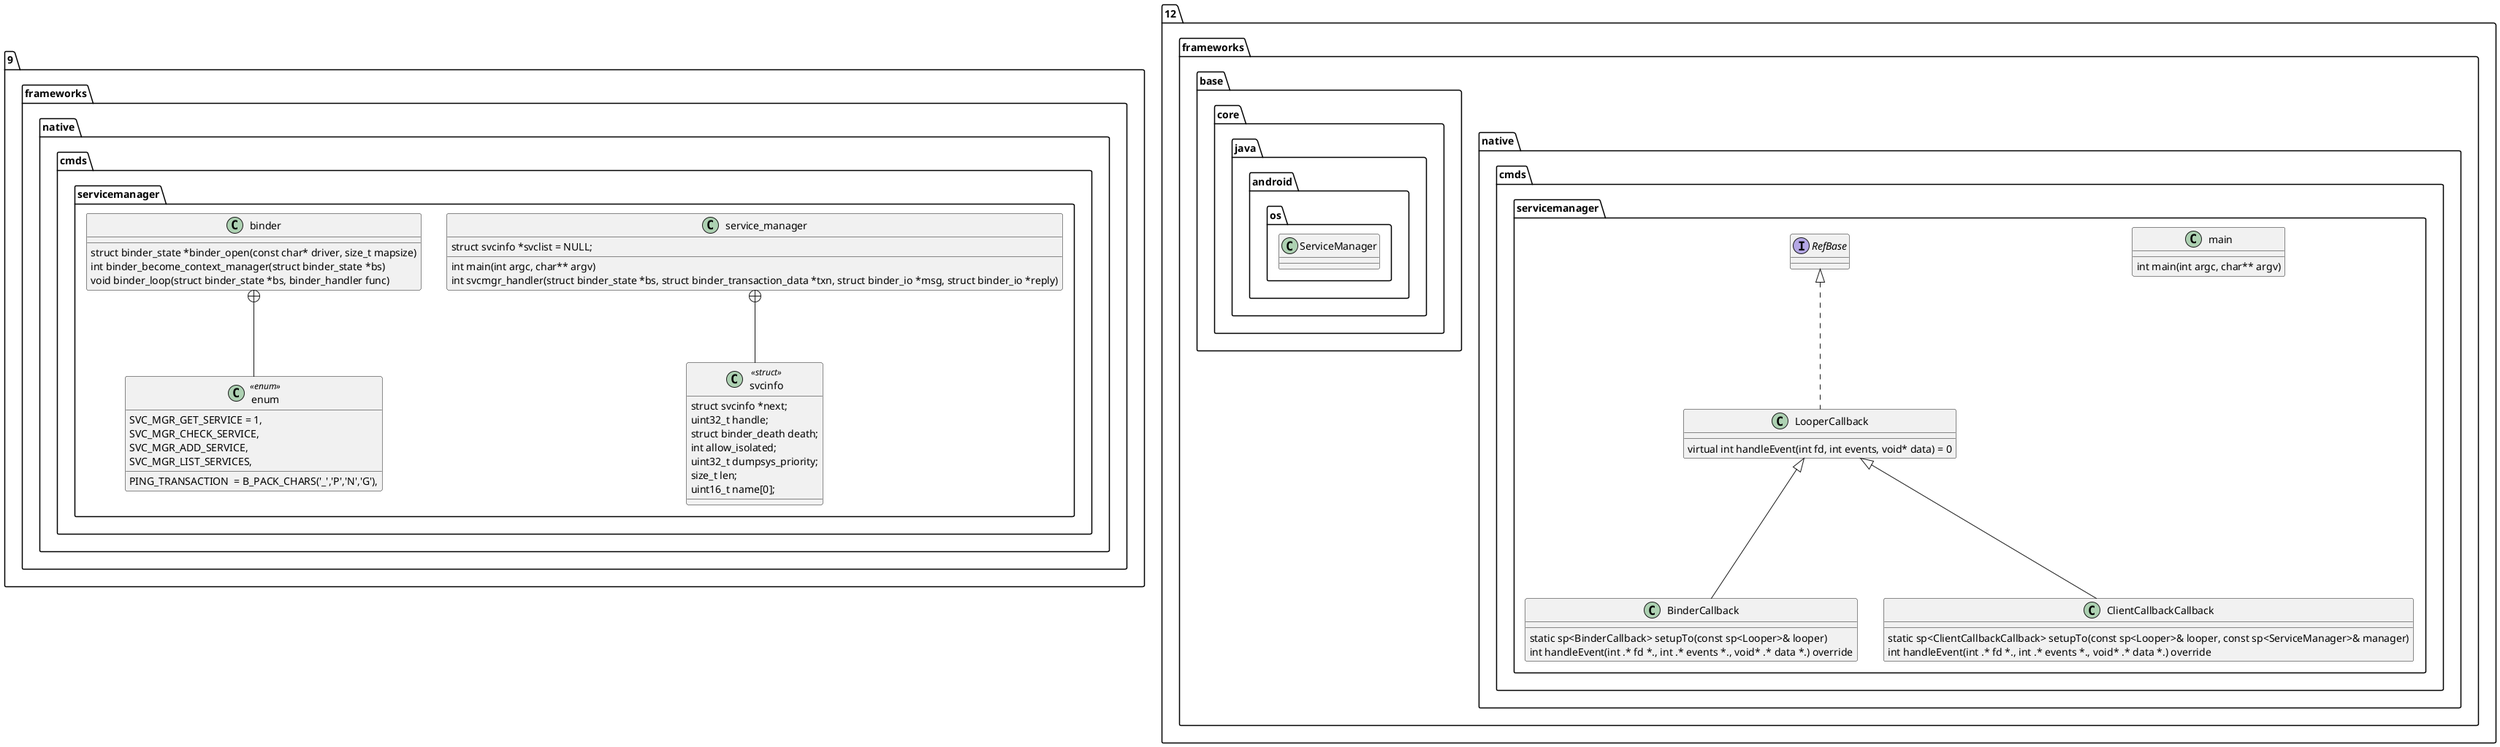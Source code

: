 @startuml

namespace 9.frameworks.native.cmds.servicemanager{

    class service_manager{
        struct svcinfo *svclist = NULL;

        int main(int argc, char** argv)
        int svcmgr_handler(struct binder_state *bs, struct binder_transaction_data *txn, struct binder_io *msg, struct binder_io *reply)
    }

    class svcinfo <<struct>>{
        struct svcinfo *next;
        uint32_t handle;
        struct binder_death death;
        int allow_isolated;
        uint32_t dumpsys_priority;
        size_t len;
        uint16_t name[0];
    }

    service_manager +-- svcinfo

    class binder{
        struct binder_state *binder_open(const char* driver, size_t mapsize)
        int binder_become_context_manager(struct binder_state *bs)
        void binder_loop(struct binder_state *bs, binder_handler func)
    }

    class enum<<enum>> {
        PING_TRANSACTION  = B_PACK_CHARS('_','P','N','G'),
        SVC_MGR_GET_SERVICE = 1,
        SVC_MGR_CHECK_SERVICE,
        SVC_MGR_ADD_SERVICE,
        SVC_MGR_LIST_SERVICES,
    }

    binder +-- enum
}

namespace 12.frameworks{

    namespace native.cmds.servicemanager{
        class main{
            int main(int argc, char** argv)
        }

        interface RefBase

        class LooperCallback implements RefBase {
            virtual int handleEvent(int fd, int events, void* data) = 0
        }

        class BinderCallback extends LooperCallback{
            static sp<BinderCallback> setupTo(const sp<Looper>& looper)
            int handleEvent(int .* fd *., int .* events *., void* .* data *.) override

        }

        class ClientCallbackCallback extends LooperCallback{
            static sp<ClientCallbackCallback> setupTo(const sp<Looper>& looper, const sp<ServiceManager>& manager)
            int handleEvent(int .* fd *., int .* events *., void* .* data *.) override
        }
    }

    namespace base.core.java.android.os{
        class ServiceManager
    }
}

@enduml